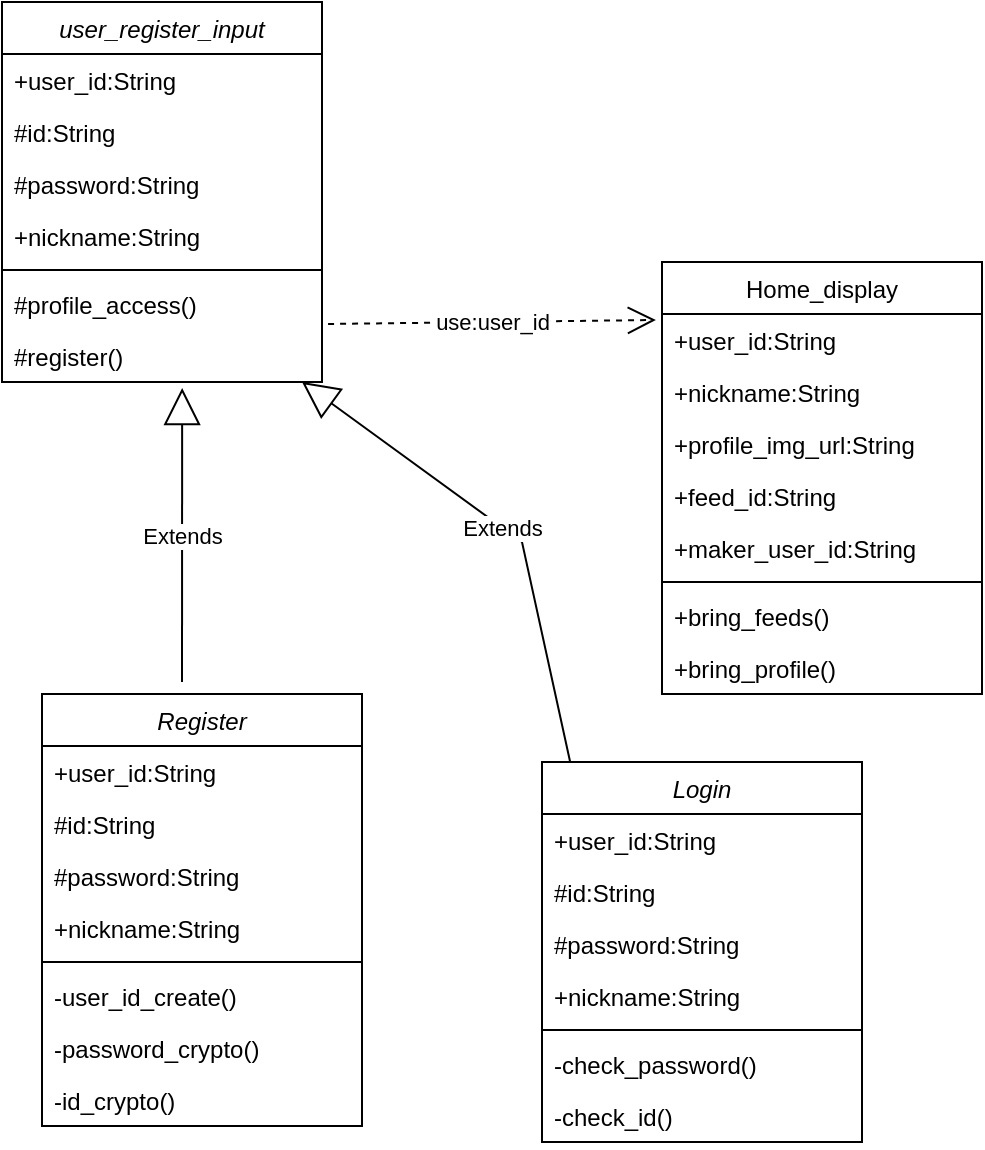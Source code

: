 <mxfile version="27.0.9">
  <diagram id="C5RBs43oDa-KdzZeNtuy" name="Page-1">
    <mxGraphModel dx="1426" dy="789" grid="1" gridSize="10" guides="1" tooltips="1" connect="1" arrows="1" fold="1" page="1" pageScale="1" pageWidth="827" pageHeight="1169" math="0" shadow="0">
      <root>
        <mxCell id="WIyWlLk6GJQsqaUBKTNV-0" />
        <mxCell id="WIyWlLk6GJQsqaUBKTNV-1" parent="WIyWlLk6GJQsqaUBKTNV-0" />
        <mxCell id="XlZzwN9MLaJPRumcTlAG-0" value="user_register_input" style="swimlane;fontStyle=2;align=center;verticalAlign=top;childLayout=stackLayout;horizontal=1;startSize=26;horizontalStack=0;resizeParent=1;resizeLast=0;collapsible=1;marginBottom=0;rounded=0;shadow=0;strokeWidth=1;" vertex="1" parent="WIyWlLk6GJQsqaUBKTNV-1">
          <mxGeometry x="160" y="110" width="160" height="190" as="geometry">
            <mxRectangle x="230" y="140" width="160" height="26" as="alternateBounds" />
          </mxGeometry>
        </mxCell>
        <mxCell id="XlZzwN9MLaJPRumcTlAG-1" value="+user_id:String" style="text;align=left;verticalAlign=top;spacingLeft=4;spacingRight=4;overflow=hidden;rotatable=0;points=[[0,0.5],[1,0.5]];portConstraint=eastwest;" vertex="1" parent="XlZzwN9MLaJPRumcTlAG-0">
          <mxGeometry y="26" width="160" height="26" as="geometry" />
        </mxCell>
        <mxCell id="XlZzwN9MLaJPRumcTlAG-2" value="#id:String" style="text;align=left;verticalAlign=top;spacingLeft=4;spacingRight=4;overflow=hidden;rotatable=0;points=[[0,0.5],[1,0.5]];portConstraint=eastwest;rounded=0;shadow=0;html=0;" vertex="1" parent="XlZzwN9MLaJPRumcTlAG-0">
          <mxGeometry y="52" width="160" height="26" as="geometry" />
        </mxCell>
        <mxCell id="XlZzwN9MLaJPRumcTlAG-3" value="#password:String" style="text;align=left;verticalAlign=top;spacingLeft=4;spacingRight=4;overflow=hidden;rotatable=0;points=[[0,0.5],[1,0.5]];portConstraint=eastwest;rounded=0;shadow=0;html=0;" vertex="1" parent="XlZzwN9MLaJPRumcTlAG-0">
          <mxGeometry y="78" width="160" height="26" as="geometry" />
        </mxCell>
        <mxCell id="XlZzwN9MLaJPRumcTlAG-6" value="+nickname:String" style="text;align=left;verticalAlign=top;spacingLeft=4;spacingRight=4;overflow=hidden;rotatable=0;points=[[0,0.5],[1,0.5]];portConstraint=eastwest;rounded=0;shadow=0;html=0;" vertex="1" parent="XlZzwN9MLaJPRumcTlAG-0">
          <mxGeometry y="104" width="160" height="26" as="geometry" />
        </mxCell>
        <mxCell id="XlZzwN9MLaJPRumcTlAG-8" value="" style="line;html=1;strokeWidth=1;align=left;verticalAlign=middle;spacingTop=-1;spacingLeft=3;spacingRight=3;rotatable=0;labelPosition=right;points=[];portConstraint=eastwest;" vertex="1" parent="XlZzwN9MLaJPRumcTlAG-0">
          <mxGeometry y="130" width="160" height="8" as="geometry" />
        </mxCell>
        <mxCell id="XlZzwN9MLaJPRumcTlAG-9" value="#profile_access()" style="text;align=left;verticalAlign=top;spacingLeft=4;spacingRight=4;overflow=hidden;rotatable=0;points=[[0,0.5],[1,0.5]];portConstraint=eastwest;" vertex="1" parent="XlZzwN9MLaJPRumcTlAG-0">
          <mxGeometry y="138" width="160" height="26" as="geometry" />
        </mxCell>
        <mxCell id="XlZzwN9MLaJPRumcTlAG-10" value="#register()" style="text;align=left;verticalAlign=top;spacingLeft=4;spacingRight=4;overflow=hidden;rotatable=0;points=[[0,0.5],[1,0.5]];portConstraint=eastwest;" vertex="1" parent="XlZzwN9MLaJPRumcTlAG-0">
          <mxGeometry y="164" width="160" height="26" as="geometry" />
        </mxCell>
        <mxCell id="XlZzwN9MLaJPRumcTlAG-11" value="Home_display" style="swimlane;fontStyle=0;align=center;verticalAlign=top;childLayout=stackLayout;horizontal=1;startSize=26;horizontalStack=0;resizeParent=1;resizeLast=0;collapsible=1;marginBottom=0;rounded=0;shadow=0;strokeWidth=1;" vertex="1" parent="WIyWlLk6GJQsqaUBKTNV-1">
          <mxGeometry x="490" y="240" width="160" height="216" as="geometry">
            <mxRectangle x="550" y="140" width="160" height="26" as="alternateBounds" />
          </mxGeometry>
        </mxCell>
        <mxCell id="XlZzwN9MLaJPRumcTlAG-12" value="+user_id:String" style="text;align=left;verticalAlign=top;spacingLeft=4;spacingRight=4;overflow=hidden;rotatable=0;points=[[0,0.5],[1,0.5]];portConstraint=eastwest;" vertex="1" parent="XlZzwN9MLaJPRumcTlAG-11">
          <mxGeometry y="26" width="160" height="26" as="geometry" />
        </mxCell>
        <mxCell id="XlZzwN9MLaJPRumcTlAG-13" value="+nickname:String" style="text;align=left;verticalAlign=top;spacingLeft=4;spacingRight=4;overflow=hidden;rotatable=0;points=[[0,0.5],[1,0.5]];portConstraint=eastwest;rounded=0;shadow=0;html=0;" vertex="1" parent="XlZzwN9MLaJPRumcTlAG-11">
          <mxGeometry y="52" width="160" height="26" as="geometry" />
        </mxCell>
        <mxCell id="XlZzwN9MLaJPRumcTlAG-14" value="+profile_img_url:String" style="text;align=left;verticalAlign=top;spacingLeft=4;spacingRight=4;overflow=hidden;rotatable=0;points=[[0,0.5],[1,0.5]];portConstraint=eastwest;rounded=0;shadow=0;html=0;" vertex="1" parent="XlZzwN9MLaJPRumcTlAG-11">
          <mxGeometry y="78" width="160" height="26" as="geometry" />
        </mxCell>
        <mxCell id="XlZzwN9MLaJPRumcTlAG-15" value="+feed_id:String" style="text;align=left;verticalAlign=top;spacingLeft=4;spacingRight=4;overflow=hidden;rotatable=0;points=[[0,0.5],[1,0.5]];portConstraint=eastwest;" vertex="1" parent="XlZzwN9MLaJPRumcTlAG-11">
          <mxGeometry y="104" width="160" height="26" as="geometry" />
        </mxCell>
        <mxCell id="XlZzwN9MLaJPRumcTlAG-16" value="+maker_user_id:String" style="text;align=left;verticalAlign=top;spacingLeft=4;spacingRight=4;overflow=hidden;rotatable=0;points=[[0,0.5],[1,0.5]];portConstraint=eastwest;rounded=0;shadow=0;html=0;" vertex="1" parent="XlZzwN9MLaJPRumcTlAG-11">
          <mxGeometry y="130" width="160" height="26" as="geometry" />
        </mxCell>
        <mxCell id="XlZzwN9MLaJPRumcTlAG-17" value="" style="line;html=1;strokeWidth=1;align=left;verticalAlign=middle;spacingTop=-1;spacingLeft=3;spacingRight=3;rotatable=0;labelPosition=right;points=[];portConstraint=eastwest;" vertex="1" parent="XlZzwN9MLaJPRumcTlAG-11">
          <mxGeometry y="156" width="160" height="8" as="geometry" />
        </mxCell>
        <mxCell id="XlZzwN9MLaJPRumcTlAG-18" value="+bring_feeds()" style="text;align=left;verticalAlign=top;spacingLeft=4;spacingRight=4;overflow=hidden;rotatable=0;points=[[0,0.5],[1,0.5]];portConstraint=eastwest;" vertex="1" parent="XlZzwN9MLaJPRumcTlAG-11">
          <mxGeometry y="164" width="160" height="26" as="geometry" />
        </mxCell>
        <mxCell id="XlZzwN9MLaJPRumcTlAG-19" value="+bring_profile()" style="text;align=left;verticalAlign=top;spacingLeft=4;spacingRight=4;overflow=hidden;rotatable=0;points=[[0,0.5],[1,0.5]];portConstraint=eastwest;" vertex="1" parent="XlZzwN9MLaJPRumcTlAG-11">
          <mxGeometry y="190" width="160" height="26" as="geometry" />
        </mxCell>
        <mxCell id="XlZzwN9MLaJPRumcTlAG-20" value="use:user_id" style="endArrow=open;endSize=12;dashed=1;html=1;rounded=0;exitX=1.019;exitY=0.192;exitDx=0;exitDy=0;exitPerimeter=0;entryX=-0.019;entryY=0.115;entryDx=0;entryDy=0;entryPerimeter=0;" edge="1" parent="WIyWlLk6GJQsqaUBKTNV-1" target="XlZzwN9MLaJPRumcTlAG-12">
          <mxGeometry width="160" relative="1" as="geometry">
            <mxPoint x="323.04" y="270.992" as="sourcePoint" />
            <mxPoint x="478" y="270" as="targetPoint" />
          </mxGeometry>
        </mxCell>
        <mxCell id="XlZzwN9MLaJPRumcTlAG-39" value="Register" style="swimlane;fontStyle=2;align=center;verticalAlign=top;childLayout=stackLayout;horizontal=1;startSize=26;horizontalStack=0;resizeParent=1;resizeLast=0;collapsible=1;marginBottom=0;rounded=0;shadow=0;strokeWidth=1;" vertex="1" parent="WIyWlLk6GJQsqaUBKTNV-1">
          <mxGeometry x="180" y="456" width="160" height="216" as="geometry">
            <mxRectangle x="230" y="140" width="160" height="26" as="alternateBounds" />
          </mxGeometry>
        </mxCell>
        <mxCell id="XlZzwN9MLaJPRumcTlAG-40" value="+user_id:String" style="text;align=left;verticalAlign=top;spacingLeft=4;spacingRight=4;overflow=hidden;rotatable=0;points=[[0,0.5],[1,0.5]];portConstraint=eastwest;" vertex="1" parent="XlZzwN9MLaJPRumcTlAG-39">
          <mxGeometry y="26" width="160" height="26" as="geometry" />
        </mxCell>
        <mxCell id="XlZzwN9MLaJPRumcTlAG-41" value="#id:String" style="text;align=left;verticalAlign=top;spacingLeft=4;spacingRight=4;overflow=hidden;rotatable=0;points=[[0,0.5],[1,0.5]];portConstraint=eastwest;rounded=0;shadow=0;html=0;" vertex="1" parent="XlZzwN9MLaJPRumcTlAG-39">
          <mxGeometry y="52" width="160" height="26" as="geometry" />
        </mxCell>
        <mxCell id="XlZzwN9MLaJPRumcTlAG-42" value="#password:String" style="text;align=left;verticalAlign=top;spacingLeft=4;spacingRight=4;overflow=hidden;rotatable=0;points=[[0,0.5],[1,0.5]];portConstraint=eastwest;rounded=0;shadow=0;html=0;" vertex="1" parent="XlZzwN9MLaJPRumcTlAG-39">
          <mxGeometry y="78" width="160" height="26" as="geometry" />
        </mxCell>
        <mxCell id="XlZzwN9MLaJPRumcTlAG-45" value="+nickname:String" style="text;align=left;verticalAlign=top;spacingLeft=4;spacingRight=4;overflow=hidden;rotatable=0;points=[[0,0.5],[1,0.5]];portConstraint=eastwest;rounded=0;shadow=0;html=0;" vertex="1" parent="XlZzwN9MLaJPRumcTlAG-39">
          <mxGeometry y="104" width="160" height="26" as="geometry" />
        </mxCell>
        <mxCell id="XlZzwN9MLaJPRumcTlAG-47" value="" style="line;html=1;strokeWidth=1;align=left;verticalAlign=middle;spacingTop=-1;spacingLeft=3;spacingRight=3;rotatable=0;labelPosition=right;points=[];portConstraint=eastwest;" vertex="1" parent="XlZzwN9MLaJPRumcTlAG-39">
          <mxGeometry y="130" width="160" height="8" as="geometry" />
        </mxCell>
        <mxCell id="XlZzwN9MLaJPRumcTlAG-48" value="-user_id_create()" style="text;align=left;verticalAlign=top;spacingLeft=4;spacingRight=4;overflow=hidden;rotatable=0;points=[[0,0.5],[1,0.5]];portConstraint=eastwest;" vertex="1" parent="XlZzwN9MLaJPRumcTlAG-39">
          <mxGeometry y="138" width="160" height="26" as="geometry" />
        </mxCell>
        <mxCell id="XlZzwN9MLaJPRumcTlAG-49" value="-password_crypto()" style="text;align=left;verticalAlign=top;spacingLeft=4;spacingRight=4;overflow=hidden;rotatable=0;points=[[0,0.5],[1,0.5]];portConstraint=eastwest;" vertex="1" parent="XlZzwN9MLaJPRumcTlAG-39">
          <mxGeometry y="164" width="160" height="26" as="geometry" />
        </mxCell>
        <mxCell id="XlZzwN9MLaJPRumcTlAG-61" value="-id_crypto()" style="text;align=left;verticalAlign=top;spacingLeft=4;spacingRight=4;overflow=hidden;rotatable=0;points=[[0,0.5],[1,0.5]];portConstraint=eastwest;" vertex="1" parent="XlZzwN9MLaJPRumcTlAG-39">
          <mxGeometry y="190" width="160" height="26" as="geometry" />
        </mxCell>
        <mxCell id="XlZzwN9MLaJPRumcTlAG-50" value="Login" style="swimlane;fontStyle=2;align=center;verticalAlign=top;childLayout=stackLayout;horizontal=1;startSize=26;horizontalStack=0;resizeParent=1;resizeLast=0;collapsible=1;marginBottom=0;rounded=0;shadow=0;strokeWidth=1;" vertex="1" parent="WIyWlLk6GJQsqaUBKTNV-1">
          <mxGeometry x="430" y="490" width="160" height="190" as="geometry">
            <mxRectangle x="230" y="140" width="160" height="26" as="alternateBounds" />
          </mxGeometry>
        </mxCell>
        <mxCell id="XlZzwN9MLaJPRumcTlAG-51" value="+user_id:String" style="text;align=left;verticalAlign=top;spacingLeft=4;spacingRight=4;overflow=hidden;rotatable=0;points=[[0,0.5],[1,0.5]];portConstraint=eastwest;" vertex="1" parent="XlZzwN9MLaJPRumcTlAG-50">
          <mxGeometry y="26" width="160" height="26" as="geometry" />
        </mxCell>
        <mxCell id="XlZzwN9MLaJPRumcTlAG-52" value="#id:String" style="text;align=left;verticalAlign=top;spacingLeft=4;spacingRight=4;overflow=hidden;rotatable=0;points=[[0,0.5],[1,0.5]];portConstraint=eastwest;rounded=0;shadow=0;html=0;" vertex="1" parent="XlZzwN9MLaJPRumcTlAG-50">
          <mxGeometry y="52" width="160" height="26" as="geometry" />
        </mxCell>
        <mxCell id="XlZzwN9MLaJPRumcTlAG-53" value="#password:String" style="text;align=left;verticalAlign=top;spacingLeft=4;spacingRight=4;overflow=hidden;rotatable=0;points=[[0,0.5],[1,0.5]];portConstraint=eastwest;rounded=0;shadow=0;html=0;" vertex="1" parent="XlZzwN9MLaJPRumcTlAG-50">
          <mxGeometry y="78" width="160" height="26" as="geometry" />
        </mxCell>
        <mxCell id="XlZzwN9MLaJPRumcTlAG-56" value="+nickname:String" style="text;align=left;verticalAlign=top;spacingLeft=4;spacingRight=4;overflow=hidden;rotatable=0;points=[[0,0.5],[1,0.5]];portConstraint=eastwest;rounded=0;shadow=0;html=0;" vertex="1" parent="XlZzwN9MLaJPRumcTlAG-50">
          <mxGeometry y="104" width="160" height="26" as="geometry" />
        </mxCell>
        <mxCell id="XlZzwN9MLaJPRumcTlAG-58" value="" style="line;html=1;strokeWidth=1;align=left;verticalAlign=middle;spacingTop=-1;spacingLeft=3;spacingRight=3;rotatable=0;labelPosition=right;points=[];portConstraint=eastwest;" vertex="1" parent="XlZzwN9MLaJPRumcTlAG-50">
          <mxGeometry y="130" width="160" height="8" as="geometry" />
        </mxCell>
        <mxCell id="XlZzwN9MLaJPRumcTlAG-59" value="-check_password()" style="text;align=left;verticalAlign=top;spacingLeft=4;spacingRight=4;overflow=hidden;rotatable=0;points=[[0,0.5],[1,0.5]];portConstraint=eastwest;" vertex="1" parent="XlZzwN9MLaJPRumcTlAG-50">
          <mxGeometry y="138" width="160" height="26" as="geometry" />
        </mxCell>
        <mxCell id="XlZzwN9MLaJPRumcTlAG-60" value="-check_id()" style="text;align=left;verticalAlign=top;spacingLeft=4;spacingRight=4;overflow=hidden;rotatable=0;points=[[0,0.5],[1,0.5]];portConstraint=eastwest;" vertex="1" parent="XlZzwN9MLaJPRumcTlAG-50">
          <mxGeometry y="164" width="160" height="26" as="geometry" />
        </mxCell>
        <mxCell id="XlZzwN9MLaJPRumcTlAG-63" value="Extends" style="endArrow=block;endSize=16;endFill=0;html=1;rounded=0;entryX=0.563;entryY=1.115;entryDx=0;entryDy=0;entryPerimeter=0;" edge="1" parent="WIyWlLk6GJQsqaUBKTNV-1" target="XlZzwN9MLaJPRumcTlAG-10">
          <mxGeometry width="160" relative="1" as="geometry">
            <mxPoint x="250" y="450" as="sourcePoint" />
            <mxPoint x="250" y="340" as="targetPoint" />
          </mxGeometry>
        </mxCell>
        <mxCell id="XlZzwN9MLaJPRumcTlAG-64" value="Extends" style="endArrow=block;endSize=16;endFill=0;html=1;rounded=0;entryX=0.563;entryY=1.115;entryDx=0;entryDy=0;entryPerimeter=0;exitX=0.088;exitY=0;exitDx=0;exitDy=0;exitPerimeter=0;" edge="1" parent="WIyWlLk6GJQsqaUBKTNV-1" source="XlZzwN9MLaJPRumcTlAG-50">
          <mxGeometry width="160" relative="1" as="geometry">
            <mxPoint x="314" y="456" as="sourcePoint" />
            <mxPoint x="310" y="300" as="targetPoint" />
            <Array as="points">
              <mxPoint x="420" y="380" />
            </Array>
          </mxGeometry>
        </mxCell>
      </root>
    </mxGraphModel>
  </diagram>
</mxfile>
